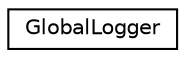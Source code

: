 digraph "Graphical Class Hierarchy"
{
 // INTERACTIVE_SVG=YES
 // LATEX_PDF_SIZE
  edge [fontname="Helvetica",fontsize="10",labelfontname="Helvetica",labelfontsize="10"];
  node [fontname="Helvetica",fontsize="10",shape=record];
  rankdir="LR";
  Node0 [label="GlobalLogger",height=0.2,width=0.4,color="black", fillcolor="white", style="filled",URL="$df/db6/class_global_logger.html",tooltip=" "];
}
